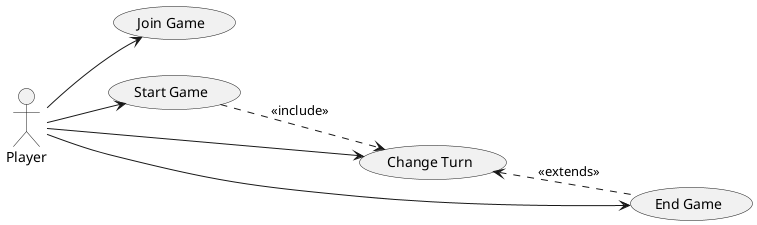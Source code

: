@startuml
left to right direction
actor Player

usecase JoinGame as "Join Game"
usecase StartGame as "Start Game"
usecase ChangeTurn as "Change Turn"
usecase EndGame as "End Game"

Player --> JoinGame
Player --> StartGame
Player --> ChangeTurn
Player --> EndGame
StartGame ..> ChangeTurn: <<include>>
ChangeTurn <.. EndGame: <<extends>>
@enduml